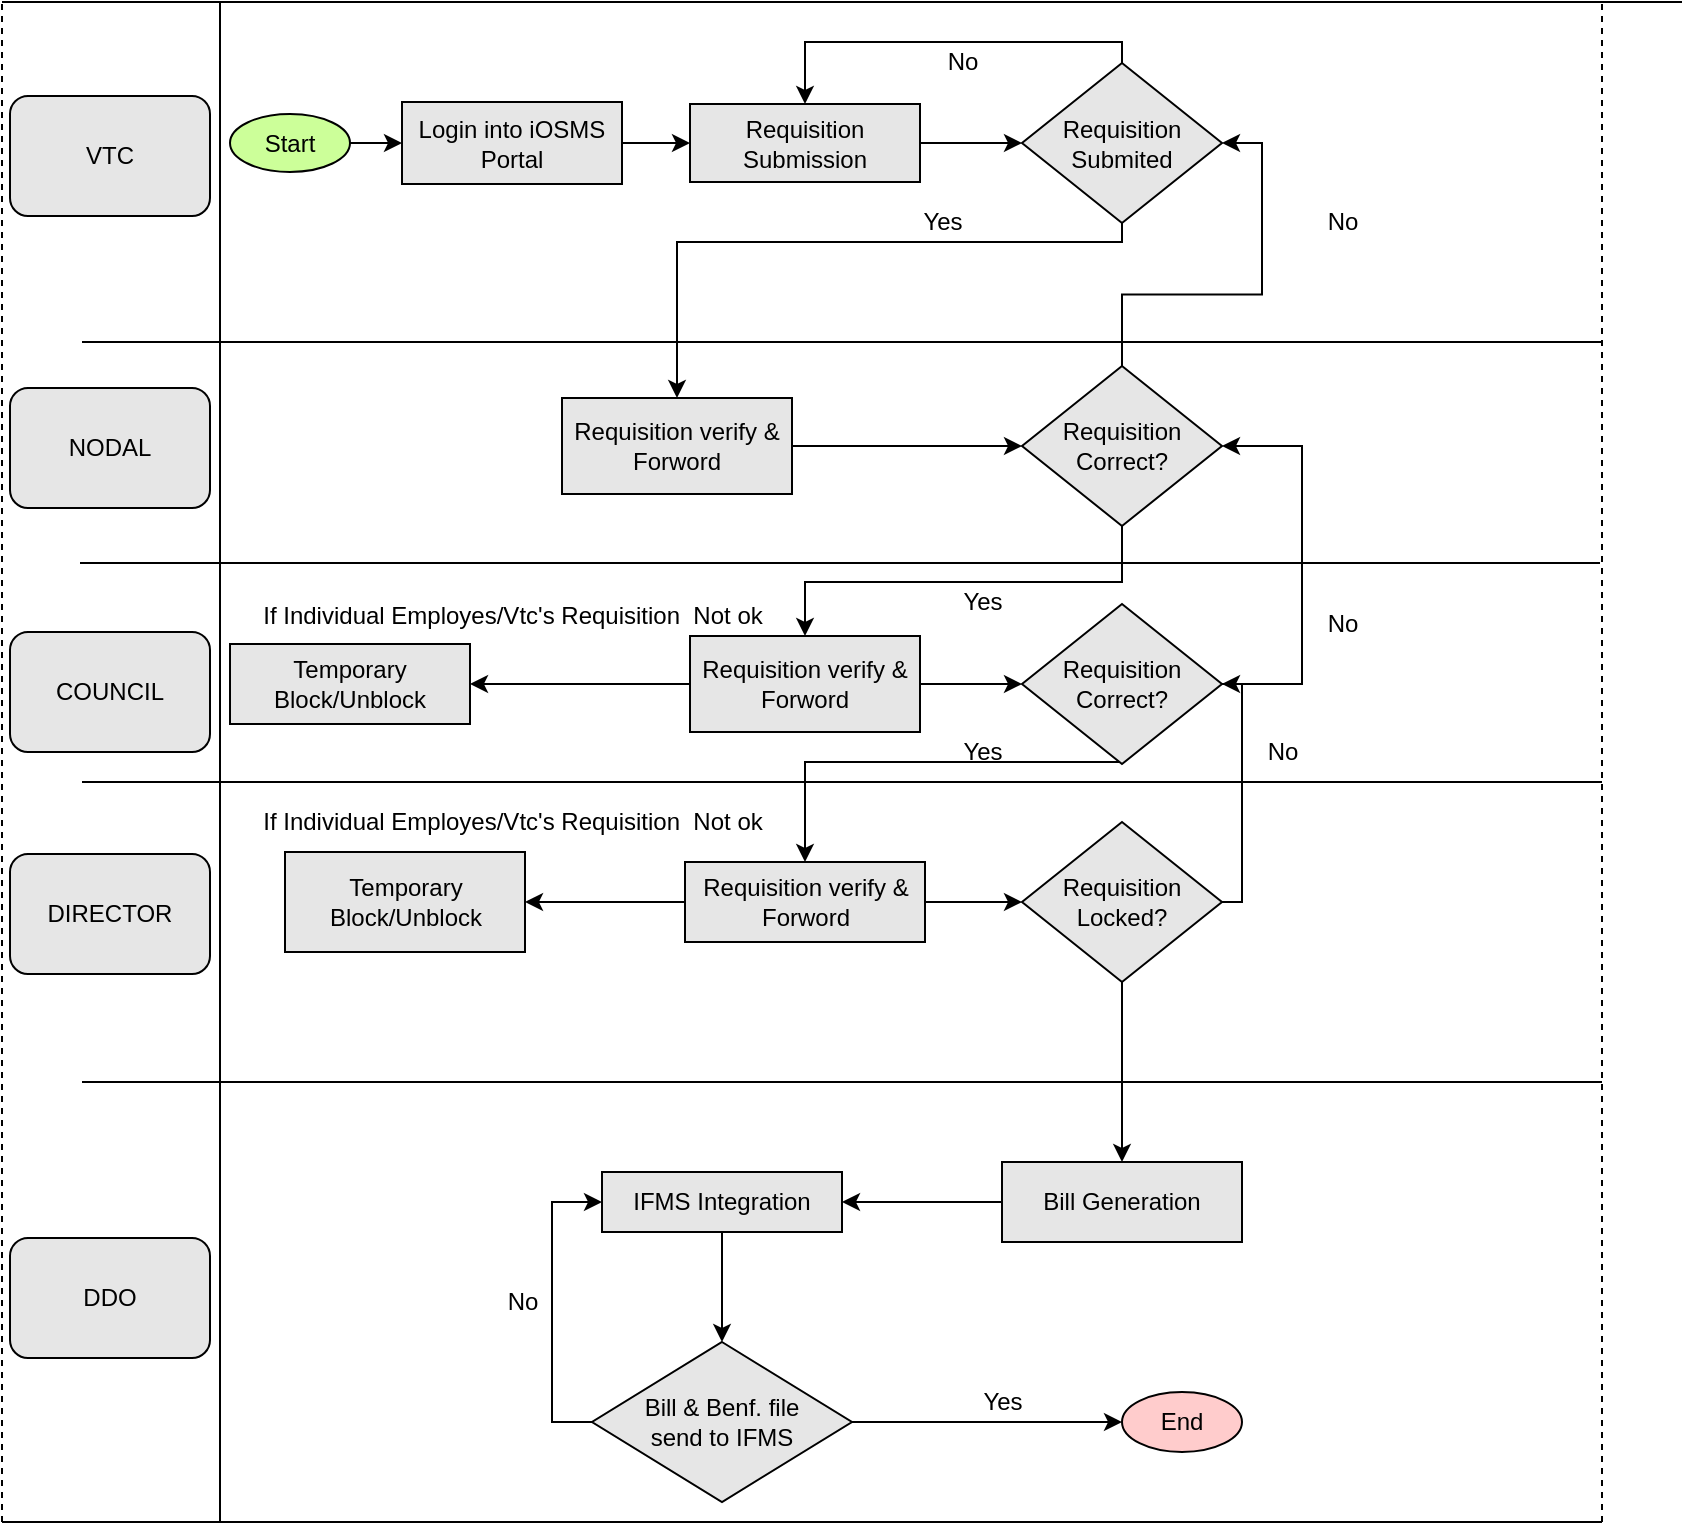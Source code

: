 <mxfile version="13.7.5" type="github">
  <diagram id="uUWhvBt9SjjKLmyAbZoW" name="Page-1">
    <mxGraphModel dx="1342" dy="592" grid="1" gridSize="10" guides="1" tooltips="1" connect="1" arrows="1" fold="1" page="1" pageScale="1" pageWidth="850" pageHeight="1100" math="0" shadow="0">
      <root>
        <mxCell id="0" />
        <mxCell id="1" parent="0" />
        <mxCell id="LnT8cTqgNfaUhyzzywaj-1" value="" style="endArrow=none;dashed=1;html=1;" edge="1" parent="1">
          <mxGeometry width="50" height="50" relative="1" as="geometry">
            <mxPoint y="840" as="sourcePoint" />
            <mxPoint y="80" as="targetPoint" />
          </mxGeometry>
        </mxCell>
        <mxCell id="LnT8cTqgNfaUhyzzywaj-6" value="" style="endArrow=none;dashed=1;html=1;" edge="1" parent="1">
          <mxGeometry width="50" height="50" relative="1" as="geometry">
            <mxPoint x="800" y="840" as="sourcePoint" />
            <mxPoint x="800" y="80" as="targetPoint" />
          </mxGeometry>
        </mxCell>
        <mxCell id="LnT8cTqgNfaUhyzzywaj-7" value="" style="endArrow=none;html=1;" edge="1" parent="1">
          <mxGeometry width="50" height="50" relative="1" as="geometry">
            <mxPoint x="109" y="840" as="sourcePoint" />
            <mxPoint x="109" y="80" as="targetPoint" />
          </mxGeometry>
        </mxCell>
        <mxCell id="LnT8cTqgNfaUhyzzywaj-8" value="" style="endArrow=none;html=1;" edge="1" parent="1">
          <mxGeometry width="50" height="50" relative="1" as="geometry">
            <mxPoint y="80" as="sourcePoint" />
            <mxPoint x="840" y="80" as="targetPoint" />
          </mxGeometry>
        </mxCell>
        <mxCell id="LnT8cTqgNfaUhyzzywaj-9" value="" style="endArrow=none;html=1;" edge="1" parent="1">
          <mxGeometry width="50" height="50" relative="1" as="geometry">
            <mxPoint x="40" y="250" as="sourcePoint" />
            <mxPoint x="800" y="250" as="targetPoint" />
          </mxGeometry>
        </mxCell>
        <mxCell id="LnT8cTqgNfaUhyzzywaj-10" value="" style="endArrow=none;html=1;" edge="1" parent="1">
          <mxGeometry width="50" height="50" relative="1" as="geometry">
            <mxPoint x="40" y="470" as="sourcePoint" />
            <mxPoint x="800" y="470" as="targetPoint" />
          </mxGeometry>
        </mxCell>
        <mxCell id="LnT8cTqgNfaUhyzzywaj-11" value="" style="endArrow=none;html=1;" edge="1" parent="1">
          <mxGeometry width="50" height="50" relative="1" as="geometry">
            <mxPoint x="39" y="360.5" as="sourcePoint" />
            <mxPoint x="799" y="360.5" as="targetPoint" />
          </mxGeometry>
        </mxCell>
        <mxCell id="LnT8cTqgNfaUhyzzywaj-23" value="" style="edgeStyle=orthogonalEdgeStyle;rounded=0;orthogonalLoop=1;jettySize=auto;html=1;" edge="1" parent="1" source="LnT8cTqgNfaUhyzzywaj-21" target="LnT8cTqgNfaUhyzzywaj-22">
          <mxGeometry relative="1" as="geometry" />
        </mxCell>
        <mxCell id="LnT8cTqgNfaUhyzzywaj-21" value="Start" style="ellipse;whiteSpace=wrap;html=1;fillColor=#CCFF99;" vertex="1" parent="1">
          <mxGeometry x="114" y="136" width="60" height="29" as="geometry" />
        </mxCell>
        <mxCell id="LnT8cTqgNfaUhyzzywaj-26" value="" style="edgeStyle=orthogonalEdgeStyle;rounded=0;orthogonalLoop=1;jettySize=auto;html=1;" edge="1" parent="1" source="LnT8cTqgNfaUhyzzywaj-22" target="LnT8cTqgNfaUhyzzywaj-25">
          <mxGeometry relative="1" as="geometry" />
        </mxCell>
        <mxCell id="LnT8cTqgNfaUhyzzywaj-22" value="Login into iOSMS Portal" style="rounded=0;whiteSpace=wrap;html=1;fillColor=#E6E6E6;" vertex="1" parent="1">
          <mxGeometry x="200" y="130" width="110" height="41" as="geometry" />
        </mxCell>
        <mxCell id="LnT8cTqgNfaUhyzzywaj-28" value="" style="edgeStyle=orthogonalEdgeStyle;rounded=0;orthogonalLoop=1;jettySize=auto;html=1;" edge="1" parent="1" source="LnT8cTqgNfaUhyzzywaj-25" target="LnT8cTqgNfaUhyzzywaj-27">
          <mxGeometry relative="1" as="geometry" />
        </mxCell>
        <mxCell id="LnT8cTqgNfaUhyzzywaj-25" value="Requisition Submission" style="whiteSpace=wrap;html=1;rounded=0;fillColor=#E6E6E6;" vertex="1" parent="1">
          <mxGeometry x="344" y="131" width="115" height="39" as="geometry" />
        </mxCell>
        <mxCell id="LnT8cTqgNfaUhyzzywaj-40" value="" style="edgeStyle=orthogonalEdgeStyle;rounded=0;orthogonalLoop=1;jettySize=auto;html=1;entryX=0.5;entryY=0;entryDx=0;entryDy=0;" edge="1" parent="1" source="LnT8cTqgNfaUhyzzywaj-27" target="LnT8cTqgNfaUhyzzywaj-66">
          <mxGeometry relative="1" as="geometry">
            <Array as="points">
              <mxPoint x="560" y="200" />
              <mxPoint x="338" y="200" />
            </Array>
          </mxGeometry>
        </mxCell>
        <mxCell id="LnT8cTqgNfaUhyzzywaj-42" style="edgeStyle=orthogonalEdgeStyle;rounded=0;orthogonalLoop=1;jettySize=auto;html=1;entryX=0.5;entryY=0;entryDx=0;entryDy=0;exitX=0.5;exitY=0;exitDx=0;exitDy=0;" edge="1" parent="1" source="LnT8cTqgNfaUhyzzywaj-27" target="LnT8cTqgNfaUhyzzywaj-25">
          <mxGeometry relative="1" as="geometry">
            <Array as="points">
              <mxPoint x="560" y="100" />
              <mxPoint x="402" y="100" />
            </Array>
          </mxGeometry>
        </mxCell>
        <mxCell id="LnT8cTqgNfaUhyzzywaj-27" value="Requisition Submited" style="rhombus;whiteSpace=wrap;html=1;rounded=0;fillColor=#E6E6E6;" vertex="1" parent="1">
          <mxGeometry x="510" y="110.5" width="100" height="80" as="geometry" />
        </mxCell>
        <mxCell id="LnT8cTqgNfaUhyzzywaj-68" value="" style="edgeStyle=orthogonalEdgeStyle;rounded=0;orthogonalLoop=1;jettySize=auto;html=1;entryX=1;entryY=0.5;entryDx=0;entryDy=0;" edge="1" parent="1" source="LnT8cTqgNfaUhyzzywaj-38" target="LnT8cTqgNfaUhyzzywaj-27">
          <mxGeometry relative="1" as="geometry" />
        </mxCell>
        <mxCell id="LnT8cTqgNfaUhyzzywaj-71" value="" style="edgeStyle=orthogonalEdgeStyle;rounded=0;orthogonalLoop=1;jettySize=auto;html=1;entryX=0.5;entryY=0;entryDx=0;entryDy=0;" edge="1" parent="1" source="LnT8cTqgNfaUhyzzywaj-38" target="LnT8cTqgNfaUhyzzywaj-73">
          <mxGeometry relative="1" as="geometry">
            <mxPoint x="340" y="400" as="targetPoint" />
            <Array as="points">
              <mxPoint x="560" y="370" />
              <mxPoint x="402" y="370" />
            </Array>
          </mxGeometry>
        </mxCell>
        <mxCell id="LnT8cTqgNfaUhyzzywaj-38" value="Requisition Correct?" style="rhombus;whiteSpace=wrap;html=1;rounded=0;fillColor=#E6E6E6;" vertex="1" parent="1">
          <mxGeometry x="510" y="262" width="100" height="80" as="geometry" />
        </mxCell>
        <mxCell id="LnT8cTqgNfaUhyzzywaj-43" value="No" style="text;html=1;align=center;verticalAlign=middle;resizable=0;points=[];autosize=1;" vertex="1" parent="1">
          <mxGeometry x="465" y="100" width="30" height="20" as="geometry" />
        </mxCell>
        <mxCell id="LnT8cTqgNfaUhyzzywaj-44" value="No" style="text;html=1;align=center;verticalAlign=middle;resizable=0;points=[];autosize=1;" vertex="1" parent="1">
          <mxGeometry x="655" y="180" width="30" height="20" as="geometry" />
        </mxCell>
        <mxCell id="LnT8cTqgNfaUhyzzywaj-48" style="edgeStyle=orthogonalEdgeStyle;rounded=0;orthogonalLoop=1;jettySize=auto;html=1;entryX=1;entryY=0.5;entryDx=0;entryDy=0;exitX=1;exitY=0.5;exitDx=0;exitDy=0;" edge="1" parent="1" source="LnT8cTqgNfaUhyzzywaj-45" target="LnT8cTqgNfaUhyzzywaj-38">
          <mxGeometry relative="1" as="geometry">
            <Array as="points">
              <mxPoint x="650" y="421" />
              <mxPoint x="650" y="302" />
            </Array>
          </mxGeometry>
        </mxCell>
        <mxCell id="LnT8cTqgNfaUhyzzywaj-56" value="" style="edgeStyle=orthogonalEdgeStyle;rounded=0;orthogonalLoop=1;jettySize=auto;html=1;entryX=0.5;entryY=0;entryDx=0;entryDy=0;" edge="1" parent="1" source="LnT8cTqgNfaUhyzzywaj-45" target="LnT8cTqgNfaUhyzzywaj-61">
          <mxGeometry relative="1" as="geometry">
            <Array as="points">
              <mxPoint x="402" y="460" />
            </Array>
          </mxGeometry>
        </mxCell>
        <mxCell id="LnT8cTqgNfaUhyzzywaj-45" value="Requisition Correct?" style="rhombus;whiteSpace=wrap;html=1;rounded=0;fillColor=#E6E6E6;" vertex="1" parent="1">
          <mxGeometry x="510" y="381" width="100" height="80" as="geometry" />
        </mxCell>
        <mxCell id="LnT8cTqgNfaUhyzzywaj-49" value="Temporary Block/Unblock" style="whiteSpace=wrap;html=1;rounded=0;fillColor=#E6E6E6;" vertex="1" parent="1">
          <mxGeometry x="114" y="401" width="120" height="40" as="geometry" />
        </mxCell>
        <mxCell id="LnT8cTqgNfaUhyzzywaj-51" value="If Individual Employes/Vtc&#39;s Requisition&amp;nbsp; Not ok" style="text;html=1;align=center;verticalAlign=middle;resizable=0;points=[];autosize=1;" vertex="1" parent="1">
          <mxGeometry x="120" y="377" width="270" height="20" as="geometry" />
        </mxCell>
        <mxCell id="LnT8cTqgNfaUhyzzywaj-52" value="No" style="text;html=1;align=center;verticalAlign=middle;resizable=0;points=[];autosize=1;" vertex="1" parent="1">
          <mxGeometry x="655" y="381" width="30" height="20" as="geometry" />
        </mxCell>
        <mxCell id="LnT8cTqgNfaUhyzzywaj-58" style="edgeStyle=orthogonalEdgeStyle;rounded=0;orthogonalLoop=1;jettySize=auto;html=1;exitX=1;exitY=0.5;exitDx=0;exitDy=0;" edge="1" parent="1" source="LnT8cTqgNfaUhyzzywaj-55" target="LnT8cTqgNfaUhyzzywaj-45">
          <mxGeometry relative="1" as="geometry">
            <Array as="points">
              <mxPoint x="620" y="530" />
              <mxPoint x="620" y="421" />
            </Array>
          </mxGeometry>
        </mxCell>
        <mxCell id="LnT8cTqgNfaUhyzzywaj-85" value="" style="edgeStyle=orthogonalEdgeStyle;rounded=0;orthogonalLoop=1;jettySize=auto;html=1;" edge="1" parent="1" source="LnT8cTqgNfaUhyzzywaj-55" target="LnT8cTqgNfaUhyzzywaj-84">
          <mxGeometry relative="1" as="geometry" />
        </mxCell>
        <mxCell id="LnT8cTqgNfaUhyzzywaj-55" value="Requisition Locked?" style="rhombus;whiteSpace=wrap;html=1;rounded=0;fillColor=#E6E6E6;" vertex="1" parent="1">
          <mxGeometry x="510" y="490" width="100" height="80" as="geometry" />
        </mxCell>
        <mxCell id="LnT8cTqgNfaUhyzzywaj-59" value="No" style="text;html=1;align=center;verticalAlign=middle;resizable=0;points=[];autosize=1;" vertex="1" parent="1">
          <mxGeometry x="625" y="445" width="30" height="20" as="geometry" />
        </mxCell>
        <mxCell id="LnT8cTqgNfaUhyzzywaj-80" value="" style="edgeStyle=orthogonalEdgeStyle;rounded=0;orthogonalLoop=1;jettySize=auto;html=1;" edge="1" parent="1" source="LnT8cTqgNfaUhyzzywaj-61" target="LnT8cTqgNfaUhyzzywaj-79">
          <mxGeometry relative="1" as="geometry" />
        </mxCell>
        <mxCell id="LnT8cTqgNfaUhyzzywaj-83" value="" style="edgeStyle=orthogonalEdgeStyle;rounded=0;orthogonalLoop=1;jettySize=auto;html=1;" edge="1" parent="1" source="LnT8cTqgNfaUhyzzywaj-61" target="LnT8cTqgNfaUhyzzywaj-55">
          <mxGeometry relative="1" as="geometry" />
        </mxCell>
        <mxCell id="LnT8cTqgNfaUhyzzywaj-61" value="Requisition verify &amp;amp; Forword" style="whiteSpace=wrap;html=1;rounded=0;fillColor=#E6E6E6;" vertex="1" parent="1">
          <mxGeometry x="341.5" y="510" width="120" height="40" as="geometry" />
        </mxCell>
        <mxCell id="LnT8cTqgNfaUhyzzywaj-70" value="" style="edgeStyle=orthogonalEdgeStyle;rounded=0;orthogonalLoop=1;jettySize=auto;html=1;" edge="1" parent="1" source="LnT8cTqgNfaUhyzzywaj-66" target="LnT8cTqgNfaUhyzzywaj-38">
          <mxGeometry relative="1" as="geometry" />
        </mxCell>
        <mxCell id="LnT8cTqgNfaUhyzzywaj-66" value="Requisition verify &amp;amp; Forword" style="whiteSpace=wrap;html=1;rounded=0;fillColor=#E6E6E6;" vertex="1" parent="1">
          <mxGeometry x="280" y="278" width="115" height="48" as="geometry" />
        </mxCell>
        <mxCell id="LnT8cTqgNfaUhyzzywaj-69" value="Yes" style="text;html=1;align=center;verticalAlign=middle;resizable=0;points=[];autosize=1;" vertex="1" parent="1">
          <mxGeometry x="450" y="180" width="40" height="20" as="geometry" />
        </mxCell>
        <mxCell id="LnT8cTqgNfaUhyzzywaj-74" value="" style="edgeStyle=orthogonalEdgeStyle;rounded=0;orthogonalLoop=1;jettySize=auto;html=1;" edge="1" parent="1" source="LnT8cTqgNfaUhyzzywaj-73" target="LnT8cTqgNfaUhyzzywaj-45">
          <mxGeometry relative="1" as="geometry" />
        </mxCell>
        <mxCell id="LnT8cTqgNfaUhyzzywaj-75" value="" style="edgeStyle=orthogonalEdgeStyle;rounded=0;orthogonalLoop=1;jettySize=auto;html=1;" edge="1" parent="1" source="LnT8cTqgNfaUhyzzywaj-73" target="LnT8cTqgNfaUhyzzywaj-49">
          <mxGeometry relative="1" as="geometry" />
        </mxCell>
        <mxCell id="LnT8cTqgNfaUhyzzywaj-73" value="Requisition verify &amp;amp; Forword" style="whiteSpace=wrap;html=1;rounded=0;fillColor=#E6E6E6;" vertex="1" parent="1">
          <mxGeometry x="344" y="397" width="115" height="48" as="geometry" />
        </mxCell>
        <mxCell id="LnT8cTqgNfaUhyzzywaj-77" value="Yes" style="text;html=1;align=center;verticalAlign=middle;resizable=0;points=[];autosize=1;" vertex="1" parent="1">
          <mxGeometry x="470" y="370" width="40" height="20" as="geometry" />
        </mxCell>
        <mxCell id="LnT8cTqgNfaUhyzzywaj-78" value="Yes" style="text;html=1;align=center;verticalAlign=middle;resizable=0;points=[];autosize=1;" vertex="1" parent="1">
          <mxGeometry x="470" y="445" width="40" height="20" as="geometry" />
        </mxCell>
        <mxCell id="LnT8cTqgNfaUhyzzywaj-79" value="Temporary Block/Unblock" style="whiteSpace=wrap;html=1;rounded=0;fillColor=#E6E6E6;" vertex="1" parent="1">
          <mxGeometry x="141.5" y="505" width="120" height="50" as="geometry" />
        </mxCell>
        <mxCell id="LnT8cTqgNfaUhyzzywaj-81" value="If Individual Employes/Vtc&#39;s Requisition&amp;nbsp; Not ok" style="text;html=1;align=center;verticalAlign=middle;resizable=0;points=[];autosize=1;" vertex="1" parent="1">
          <mxGeometry x="120" y="480" width="270" height="20" as="geometry" />
        </mxCell>
        <mxCell id="LnT8cTqgNfaUhyzzywaj-89" value="" style="edgeStyle=orthogonalEdgeStyle;rounded=0;orthogonalLoop=1;jettySize=auto;html=1;" edge="1" parent="1" source="LnT8cTqgNfaUhyzzywaj-84" target="LnT8cTqgNfaUhyzzywaj-88">
          <mxGeometry relative="1" as="geometry" />
        </mxCell>
        <mxCell id="LnT8cTqgNfaUhyzzywaj-84" value="Bill Generation" style="whiteSpace=wrap;html=1;rounded=0;fillColor=#E6E6E6;" vertex="1" parent="1">
          <mxGeometry x="500" y="660" width="120" height="40" as="geometry" />
        </mxCell>
        <mxCell id="LnT8cTqgNfaUhyzzywaj-91" value="" style="edgeStyle=orthogonalEdgeStyle;rounded=0;orthogonalLoop=1;jettySize=auto;html=1;" edge="1" parent="1" source="LnT8cTqgNfaUhyzzywaj-88" target="LnT8cTqgNfaUhyzzywaj-90">
          <mxGeometry relative="1" as="geometry" />
        </mxCell>
        <mxCell id="LnT8cTqgNfaUhyzzywaj-88" value="IFMS Integration" style="whiteSpace=wrap;html=1;rounded=0;fillColor=#E6E6E6;" vertex="1" parent="1">
          <mxGeometry x="300" y="665" width="120" height="30" as="geometry" />
        </mxCell>
        <mxCell id="LnT8cTqgNfaUhyzzywaj-93" value="" style="edgeStyle=orthogonalEdgeStyle;rounded=0;orthogonalLoop=1;jettySize=auto;html=1;" edge="1" parent="1" source="LnT8cTqgNfaUhyzzywaj-90" target="LnT8cTqgNfaUhyzzywaj-92">
          <mxGeometry relative="1" as="geometry" />
        </mxCell>
        <mxCell id="LnT8cTqgNfaUhyzzywaj-95" style="edgeStyle=orthogonalEdgeStyle;rounded=0;orthogonalLoop=1;jettySize=auto;html=1;exitX=0;exitY=0.5;exitDx=0;exitDy=0;entryX=0;entryY=0.5;entryDx=0;entryDy=0;" edge="1" parent="1" source="LnT8cTqgNfaUhyzzywaj-90" target="LnT8cTqgNfaUhyzzywaj-88">
          <mxGeometry relative="1" as="geometry">
            <mxPoint x="295" y="680" as="targetPoint" />
          </mxGeometry>
        </mxCell>
        <mxCell id="LnT8cTqgNfaUhyzzywaj-90" value="&lt;div&gt;Bill &amp;amp; Benf. file &lt;br&gt;&lt;/div&gt;&lt;div&gt;send to IFMS&lt;/div&gt;" style="rhombus;whiteSpace=wrap;html=1;rounded=0;fillColor=#E6E6E6;" vertex="1" parent="1">
          <mxGeometry x="295" y="750" width="130" height="80" as="geometry" />
        </mxCell>
        <mxCell id="LnT8cTqgNfaUhyzzywaj-92" value="End" style="ellipse;whiteSpace=wrap;html=1;rounded=0;fillColor=#FFCCCC;" vertex="1" parent="1">
          <mxGeometry x="560" y="775" width="60" height="30" as="geometry" />
        </mxCell>
        <mxCell id="LnT8cTqgNfaUhyzzywaj-94" value="Yes" style="text;html=1;align=center;verticalAlign=middle;resizable=0;points=[];autosize=1;" vertex="1" parent="1">
          <mxGeometry x="480" y="770" width="40" height="20" as="geometry" />
        </mxCell>
        <mxCell id="LnT8cTqgNfaUhyzzywaj-96" value="No" style="text;html=1;align=center;verticalAlign=middle;resizable=0;points=[];autosize=1;" vertex="1" parent="1">
          <mxGeometry x="245" y="720" width="30" height="20" as="geometry" />
        </mxCell>
        <mxCell id="LnT8cTqgNfaUhyzzywaj-98" value="" style="endArrow=none;html=1;" edge="1" parent="1">
          <mxGeometry width="50" height="50" relative="1" as="geometry">
            <mxPoint x="40" y="620" as="sourcePoint" />
            <mxPoint x="800" y="620" as="targetPoint" />
          </mxGeometry>
        </mxCell>
        <mxCell id="LnT8cTqgNfaUhyzzywaj-99" value="" style="endArrow=none;html=1;" edge="1" parent="1">
          <mxGeometry width="50" height="50" relative="1" as="geometry">
            <mxPoint y="840" as="sourcePoint" />
            <mxPoint x="800" y="840" as="targetPoint" />
          </mxGeometry>
        </mxCell>
        <mxCell id="LnT8cTqgNfaUhyzzywaj-102" value="NODAL" style="rounded=1;whiteSpace=wrap;html=1;fillColor=#E6E6E6;" vertex="1" parent="1">
          <mxGeometry x="4" y="273" width="100" height="60" as="geometry" />
        </mxCell>
        <mxCell id="LnT8cTqgNfaUhyzzywaj-107" value="COUNCIL" style="rounded=1;whiteSpace=wrap;html=1;fillColor=#E6E6E6;" vertex="1" parent="1">
          <mxGeometry x="4" y="395" width="100" height="60" as="geometry" />
        </mxCell>
        <mxCell id="LnT8cTqgNfaUhyzzywaj-109" value="DIRECTOR" style="rounded=1;whiteSpace=wrap;html=1;fillColor=#E6E6E6;" vertex="1" parent="1">
          <mxGeometry x="4" y="506" width="100" height="60" as="geometry" />
        </mxCell>
        <mxCell id="LnT8cTqgNfaUhyzzywaj-111" value="DDO" style="rounded=1;whiteSpace=wrap;html=1;fillColor=#E6E6E6;" vertex="1" parent="1">
          <mxGeometry x="4" y="698" width="100" height="60" as="geometry" />
        </mxCell>
        <mxCell id="LnT8cTqgNfaUhyzzywaj-113" value="VTC" style="rounded=1;whiteSpace=wrap;html=1;fillColor=#E6E6E6;" vertex="1" parent="1">
          <mxGeometry x="4" y="127" width="100" height="60" as="geometry" />
        </mxCell>
      </root>
    </mxGraphModel>
  </diagram>
</mxfile>
